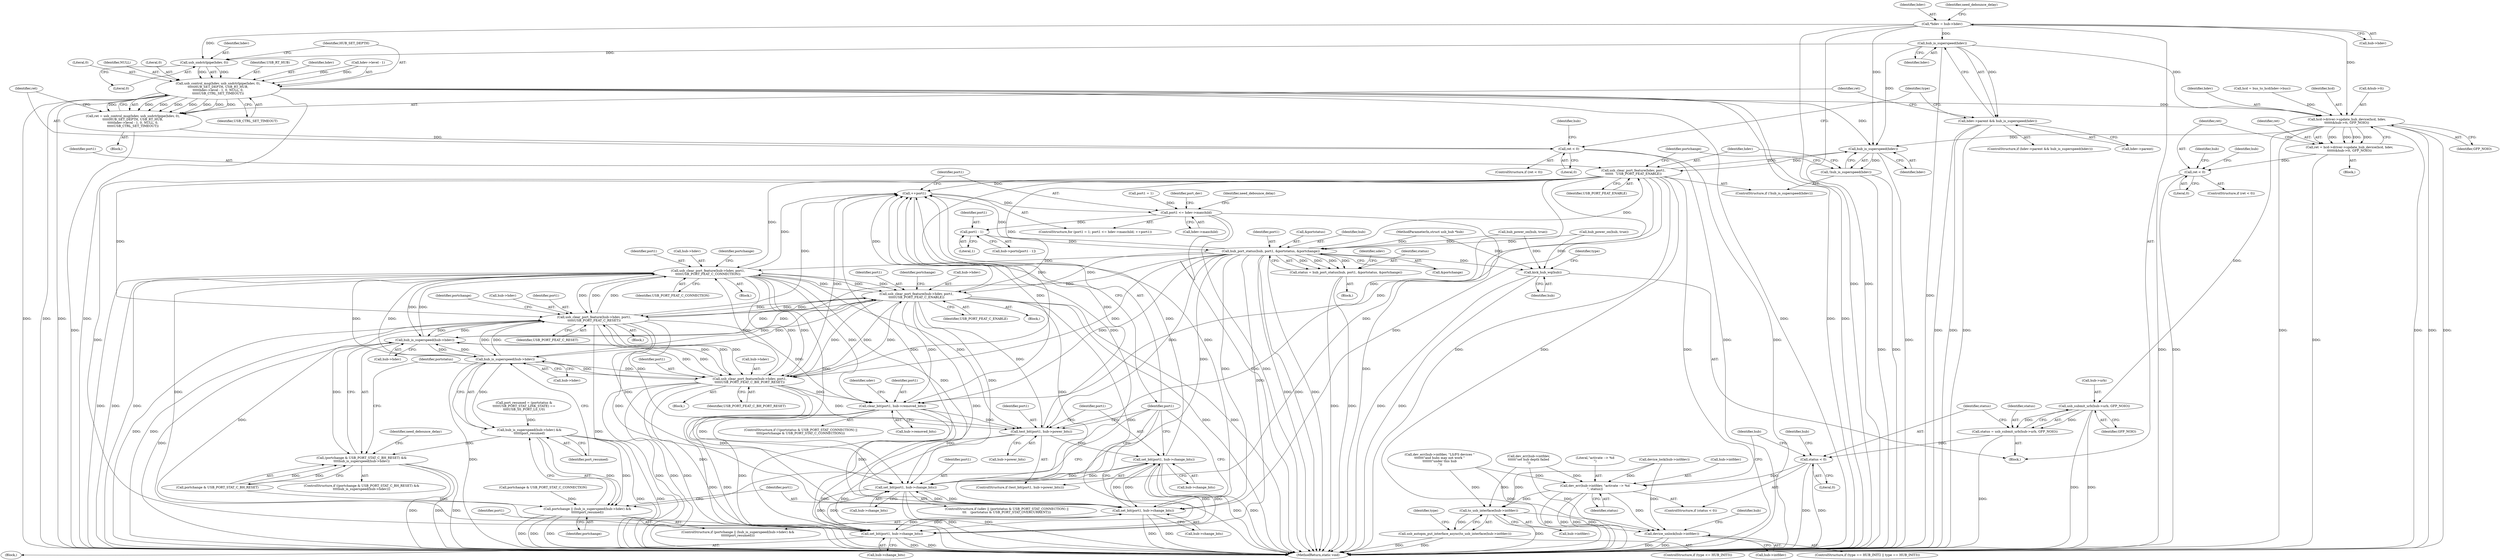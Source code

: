 digraph "0_linux_e50293ef9775c5f1cf3fcc093037dd6a8c5684ea@pointer" {
"1000126" [label="(Call,*hdev = hub->hdev)"];
"1000190" [label="(Call,hub_is_superspeed(hdev))"];
"1000186" [label="(Call,hdev->parent && hub_is_superspeed(hdev))"];
"1000197" [label="(Call,usb_sndctrlpipe(hdev, 0))"];
"1000195" [label="(Call,usb_control_msg(hdev, usb_sndctrlpipe(hdev, 0),\n\t\t\t\t\tHUB_SET_DEPTH, USB_RT_HUB,\n\t\t\t\t\thdev->level - 1, 0, NULL, 0,\n\t\t\t\t\tUSB_CTRL_SET_TIMEOUT))"];
"1000193" [label="(Call,ret = usb_control_msg(hdev, usb_sndctrlpipe(hdev, 0),\n\t\t\t\t\tHUB_SET_DEPTH, USB_RT_HUB,\n\t\t\t\t\thdev->level - 1, 0, NULL, 0,\n\t\t\t\t\tUSB_CTRL_SET_TIMEOUT))"];
"1000212" [label="(Call,ret < 0)"];
"1000273" [label="(Call,hcd->driver->update_hub_device(hcd, hdev,\n\t\t\t\t\t\t&hub->tt, GFP_NOIO))"];
"1000271" [label="(Call,ret = hcd->driver->update_hub_device(hcd, hdev,\n\t\t\t\t\t\t&hub->tt, GFP_NOIO))"];
"1000282" [label="(Call,ret < 0)"];
"1000391" [label="(Call,hub_is_superspeed(hdev))"];
"1000390" [label="(Call,!hub_is_superspeed(hdev))"];
"1000393" [label="(Call,usb_clear_port_feature(hdev, port1,\n\t\t\t\t\t\t   USB_PORT_FEAT_ENABLE))"];
"1000314" [label="(Call,++port1)"];
"1000309" [label="(Call,port1 <= hdev->maxchild)"];
"1000324" [label="(Call,port1 - 1)"];
"1000342" [label="(Call,hub_port_status(hub, port1, &portstatus, &portchange))"];
"1000340" [label="(Call,status = hub_port_status(hub, port1, &portstatus, &portchange))"];
"1000405" [label="(Call,usb_clear_port_feature(hub->hdev, port1,\n\t\t\t\t\tUSB_PORT_FEAT_C_CONNECTION))"];
"1000419" [label="(Call,usb_clear_port_feature(hub->hdev, port1,\n\t\t\t\t\tUSB_PORT_FEAT_C_ENABLE))"];
"1000433" [label="(Call,usb_clear_port_feature(hub->hdev, port1,\n\t\t\t\t\tUSB_PORT_FEAT_C_RESET))"];
"1000444" [label="(Call,hub_is_superspeed(hub->hdev))"];
"1000440" [label="(Call,(portchange & USB_PORT_STAT_C_BH_RESET) &&\n\t\t\t\thub_is_superspeed(hub->hdev))"];
"1000452" [label="(Call,usb_clear_port_feature(hub->hdev, port1,\n\t\t\t\t\tUSB_PORT_FEAT_C_BH_PORT_RESET))"];
"1000467" [label="(Call,clear_bit(port1, hub->removed_bits))"];
"1000492" [label="(Call,set_bit(port1, hub->change_bits))"];
"1000520" [label="(Call,set_bit(port1, hub->change_bits))"];
"1000542" [label="(Call,set_bit(port1, hub->change_bits))"];
"1000552" [label="(Call,set_bit(port1, hub->change_bits))"];
"1000537" [label="(Call,test_bit(port1, hub->power_bits))"];
"1000515" [label="(Call,hub_is_superspeed(hub->hdev))"];
"1000514" [label="(Call,hub_is_superspeed(hub->hdev) &&\n\t\t\t\t\t\tport_resumed)"];
"1000512" [label="(Call,portchange || (hub_is_superspeed(hub->hdev) &&\n\t\t\t\t\t\tport_resumed))"];
"1000627" [label="(Call,kick_hub_wq(hub))"];
"1000599" [label="(Call,usb_submit_urb(hub->urb, GFP_NOIO))"];
"1000597" [label="(Call,status = usb_submit_urb(hub->urb, GFP_NOIO))"];
"1000605" [label="(Call,status < 0)"];
"1000608" [label="(Call,dev_err(hub->intfdev, \"activate --> %d\n\", status))"];
"1000634" [label="(Call,to_usb_interface(hub->intfdev))"];
"1000633" [label="(Call,usb_autopm_put_interface_async(to_usb_interface(hub->intfdev)))"];
"1000646" [label="(Call,device_unlock(hub->intfdev))"];
"1000438" [label="(Identifier,USB_PORT_FEAT_C_RESET)"];
"1000468" [label="(Identifier,port1)"];
"1000634" [label="(Call,to_usb_interface(hub->intfdev))"];
"1000296" [label="(Call,hub_power_on(hub, true))"];
"1000415" [label="(Block,)"];
"1000553" [label="(Identifier,port1)"];
"1000439" [label="(ControlStructure,if ((portchange & USB_PORT_STAT_C_BH_RESET) &&\n\t\t\t\thub_is_superspeed(hub->hdev)))"];
"1000127" [label="(Identifier,hdev)"];
"1000475" [label="(Identifier,udev)"];
"1000548" [label="(Block,)"];
"1000646" [label="(Call,device_unlock(hub->intfdev))"];
"1000126" [label="(Call,*hdev = hub->hdev)"];
"1000192" [label="(Block,)"];
"1000627" [label="(Call,kick_hub_wq(hub))"];
"1000213" [label="(Identifier,ret)"];
"1000409" [label="(Identifier,port1)"];
"1000194" [label="(Identifier,ret)"];
"1000215" [label="(Call,dev_err(hub->intfdev,\n\t\t\t\t\t\t\"set hub depth failed\n\"))"];
"1000280" [label="(Identifier,GFP_NOIO)"];
"1000340" [label="(Call,status = hub_port_status(hub, port1, &portstatus, &portchange))"];
"1000464" [label="(Call,portchange & USB_PORT_STAT_C_CONNECTION)"];
"1000389" [label="(ControlStructure,if (!hub_is_superspeed(hdev)))"];
"1000309" [label="(Call,port1 <= hdev->maxchild)"];
"1000492" [label="(Call,set_bit(port1, hub->change_bits))"];
"1000392" [label="(Identifier,hdev)"];
"1000504" [label="(Call,port_resumed = (portstatus &\n\t\t\t\t\tUSB_PORT_STAT_LINK_STATE) ==\n\t\t\t\tUSB_SS_PORT_LS_U0)"];
"1000282" [label="(Call,ret < 0)"];
"1000599" [label="(Call,usb_submit_urb(hub->urb, GFP_NOIO))"];
"1000511" [label="(ControlStructure,if (portchange || (hub_is_superspeed(hub->hdev) &&\n\t\t\t\t\t\tport_resumed)))"];
"1000390" [label="(Call,!hub_is_superspeed(hdev))"];
"1000195" [label="(Call,usb_control_msg(hdev, usb_sndctrlpipe(hdev, 0),\n\t\t\t\t\tHUB_SET_DEPTH, USB_RT_HUB,\n\t\t\t\t\thdev->level - 1, 0, NULL, 0,\n\t\t\t\t\tUSB_CTRL_SET_TIMEOUT))"];
"1000429" [label="(Block,)"];
"1000458" [label="(ControlStructure,if (!(portstatus & USB_PORT_STAT_CONNECTION) ||\n\t\t\t\t(portchange & USB_PORT_STAT_C_CONNECTION)))"];
"1000604" [label="(ControlStructure,if (status < 0))"];
"1000271" [label="(Call,ret = hcd->driver->update_hub_device(hcd, hdev,\n\t\t\t\t\t\t&hub->tt, GFP_NOIO))"];
"1000122" [label="(MethodParameterIn,struct usb_hub *hub)"];
"1000462" [label="(Identifier,portstatus)"];
"1000276" [label="(Call,&hub->tt)"];
"1000598" [label="(Identifier,status)"];
"1000326" [label="(Literal,1)"];
"1000196" [label="(Identifier,hdev)"];
"1000284" [label="(Literal,0)"];
"1000493" [label="(Identifier,port1)"];
"1000631" [label="(Identifier,type)"];
"1000344" [label="(Identifier,port1)"];
"1000342" [label="(Call,hub_port_status(hub, port1, &portstatus, &portchange))"];
"1000396" [label="(Identifier,USB_PORT_FEAT_ENABLE)"];
"1000291" [label="(Call,dev_err(hub->intfdev, \"LS/FS devices \"\n\t\t\t\t\t\t\t\"and hubs may not work \"\n\t\t\t\t\t\t\t\"under this hub\n.\"))"];
"1000635" [label="(Call,hub->intfdev)"];
"1000424" [label="(Identifier,USB_PORT_FEAT_C_ENABLE)"];
"1000207" [label="(Literal,0)"];
"1000440" [label="(Call,(portchange & USB_PORT_STAT_C_BH_RESET) &&\n\t\t\t\thub_is_superspeed(hub->hdev))"];
"1000539" [label="(Call,hub->power_bits)"];
"1000612" [label="(Literal,\"activate --> %d\n\")"];
"1000149" [label="(Call,device_lock(hub->intfdev))"];
"1000519" [label="(Identifier,port_resumed)"];
"1000395" [label="(Identifier,port1)"];
"1000305" [label="(ControlStructure,for (port1 = 1; port1 <= hdev->maxchild; ++port1))"];
"1000482" [label="(ControlStructure,if (udev || (portstatus & USB_PORT_STAT_CONNECTION) ||\n\t\t\t    (portstatus & USB_PORT_STAT_OVERCURRENT)))"];
"1000543" [label="(Identifier,port1)"];
"1000522" [label="(Call,hub->change_bits)"];
"1000199" [label="(Literal,0)"];
"1000273" [label="(Call,hcd->driver->update_hub_device(hcd, hdev,\n\t\t\t\t\t\t&hub->tt, GFP_NOIO))"];
"1000629" [label="(ControlStructure,if (type <= HUB_INIT3))"];
"1000124" [label="(Block,)"];
"1000469" [label="(Call,hub->removed_bits)"];
"1000537" [label="(Call,test_bit(port1, hub->power_bits))"];
"1000310" [label="(Identifier,port1)"];
"1000434" [label="(Call,hub->hdev)"];
"1000608" [label="(Call,dev_err(hub->intfdev, \"activate --> %d\n\", status))"];
"1000217" [label="(Identifier,hub)"];
"1000433" [label="(Call,usb_clear_port_feature(hub->hdev, port1,\n\t\t\t\t\tUSB_PORT_FEAT_C_RESET))"];
"1000453" [label="(Call,hub->hdev)"];
"1000320" [label="(Call,hub->ports[port1 - 1])"];
"1000542" [label="(Call,set_bit(port1, hub->change_bits))"];
"1000653" [label="(Identifier,hub)"];
"1000391" [label="(Call,hub_is_superspeed(hdev))"];
"1000341" [label="(Identifier,status)"];
"1000521" [label="(Identifier,port1)"];
"1000423" [label="(Identifier,port1)"];
"1000270" [label="(Block,)"];
"1000628" [label="(Identifier,hub)"];
"1000351" [label="(Identifier,udev)"];
"1000191" [label="(Identifier,hdev)"];
"1000641" [label="(Identifier,type)"];
"1000210" [label="(Identifier,USB_CTRL_SET_TIMEOUT)"];
"1000450" [label="(Identifier,need_debounce_delay)"];
"1000399" [label="(Identifier,portchange)"];
"1000202" [label="(Call,hdev->level - 1)"];
"1000316" [label="(Block,)"];
"1000137" [label="(Identifier,need_debounce_delay)"];
"1000427" [label="(Identifier,portchange)"];
"1000520" [label="(Call,set_bit(port1, hub->change_bits))"];
"1000297" [label="(Identifier,hub)"];
"1000347" [label="(Call,&portchange)"];
"1000410" [label="(Identifier,USB_PORT_FEAT_C_CONNECTION)"];
"1000222" [label="(Identifier,type)"];
"1000198" [label="(Identifier,hdev)"];
"1000301" [label="(Call,hub_power_on(hub, true))"];
"1000401" [label="(Block,)"];
"1000558" [label="(Identifier,need_debounce_delay)"];
"1000315" [label="(Identifier,port1)"];
"1000610" [label="(Identifier,hub)"];
"1000656" [label="(MethodReturn,static void)"];
"1000208" [label="(Identifier,NULL)"];
"1000456" [label="(Identifier,port1)"];
"1000437" [label="(Identifier,port1)"];
"1000345" [label="(Call,&portstatus)"];
"1000597" [label="(Call,status = usb_submit_urb(hub->urb, GFP_NOIO))"];
"1000394" [label="(Identifier,hdev)"];
"1000211" [label="(ControlStructure,if (ret < 0))"];
"1000306" [label="(Call,port1 = 1)"];
"1000209" [label="(Literal,0)"];
"1000514" [label="(Call,hub_is_superspeed(hub->hdev) &&\n\t\t\t\t\t\tport_resumed)"];
"1000606" [label="(Identifier,status)"];
"1000617" [label="(Identifier,hub)"];
"1000419" [label="(Call,usb_clear_port_feature(hub->hdev, port1,\n\t\t\t\t\tUSB_PORT_FEAT_C_ENABLE))"];
"1000494" [label="(Call,hub->change_bits)"];
"1000343" [label="(Identifier,hub)"];
"1000544" [label="(Call,hub->change_bits)"];
"1000275" [label="(Identifier,hdev)"];
"1000552" [label="(Call,set_bit(port1, hub->change_bits))"];
"1000193" [label="(Call,ret = usb_control_msg(hdev, usb_sndctrlpipe(hdev, 0),\n\t\t\t\t\tHUB_SET_DEPTH, USB_RT_HUB,\n\t\t\t\t\thdev->level - 1, 0, NULL, 0,\n\t\t\t\t\tUSB_CTRL_SET_TIMEOUT))"];
"1000186" [label="(Call,hdev->parent && hub_is_superspeed(hdev))"];
"1000405" [label="(Call,usb_clear_port_feature(hub->hdev, port1,\n\t\t\t\t\tUSB_PORT_FEAT_C_CONNECTION))"];
"1000538" [label="(Identifier,port1)"];
"1000197" [label="(Call,usb_sndctrlpipe(hdev, 0))"];
"1000638" [label="(ControlStructure,if (type == HUB_INIT2 || type == HUB_INIT3))"];
"1000283" [label="(Identifier,ret)"];
"1000515" [label="(Call,hub_is_superspeed(hub->hdev))"];
"1000190" [label="(Call,hub_is_superspeed(hdev))"];
"1000457" [label="(Identifier,USB_PORT_FEAT_C_BH_PORT_RESET)"];
"1000258" [label="(Call,hcd = bus_to_hcd(hdev->bus))"];
"1000513" [label="(Identifier,portchange)"];
"1000609" [label="(Call,hub->intfdev)"];
"1000536" [label="(ControlStructure,if (test_bit(port1, hub->power_bits)))"];
"1000600" [label="(Call,hub->urb)"];
"1000444" [label="(Call,hub_is_superspeed(hub->hdev))"];
"1000512" [label="(Call,portchange || (hub_is_superspeed(hub->hdev) &&\n\t\t\t\t\t\tport_resumed))"];
"1000319" [label="(Identifier,port_dev)"];
"1000314" [label="(Call,++port1)"];
"1000554" [label="(Call,hub->change_bits)"];
"1000324" [label="(Call,port1 - 1)"];
"1000448" [label="(Block,)"];
"1000613" [label="(Identifier,status)"];
"1000647" [label="(Call,hub->intfdev)"];
"1000605" [label="(Call,status < 0)"];
"1000325" [label="(Identifier,port1)"];
"1000185" [label="(ControlStructure,if (hdev->parent && hub_is_superspeed(hdev)))"];
"1000441" [label="(Call,portchange & USB_PORT_STAT_C_BH_RESET)"];
"1000467" [label="(Call,clear_bit(port1, hub->removed_bits))"];
"1000633" [label="(Call,usb_autopm_put_interface_async(to_usb_interface(hub->intfdev)))"];
"1000201" [label="(Identifier,USB_RT_HUB)"];
"1000406" [label="(Call,hub->hdev)"];
"1000200" [label="(Identifier,HUB_SET_DEPTH)"];
"1000274" [label="(Identifier,hcd)"];
"1000607" [label="(Literal,0)"];
"1000288" [label="(Identifier,hub)"];
"1000212" [label="(Call,ret < 0)"];
"1000128" [label="(Call,hub->hdev)"];
"1000413" [label="(Identifier,portchange)"];
"1000516" [label="(Call,hub->hdev)"];
"1000272" [label="(Identifier,ret)"];
"1000445" [label="(Call,hub->hdev)"];
"1000442" [label="(Identifier,portchange)"];
"1000393" [label="(Call,usb_clear_port_feature(hdev, port1,\n\t\t\t\t\t\t   USB_PORT_FEAT_ENABLE))"];
"1000452" [label="(Call,usb_clear_port_feature(hub->hdev, port1,\n\t\t\t\t\tUSB_PORT_FEAT_C_BH_PORT_RESET))"];
"1000214" [label="(Literal,0)"];
"1000420" [label="(Call,hub->hdev)"];
"1000187" [label="(Call,hdev->parent)"];
"1000311" [label="(Call,hdev->maxchild)"];
"1000603" [label="(Identifier,GFP_NOIO)"];
"1000281" [label="(ControlStructure,if (ret < 0))"];
"1000126" -> "1000124"  [label="AST: "];
"1000126" -> "1000128"  [label="CFG: "];
"1000127" -> "1000126"  [label="AST: "];
"1000128" -> "1000126"  [label="AST: "];
"1000137" -> "1000126"  [label="CFG: "];
"1000126" -> "1000656"  [label="DDG: "];
"1000126" -> "1000656"  [label="DDG: "];
"1000126" -> "1000190"  [label="DDG: "];
"1000126" -> "1000197"  [label="DDG: "];
"1000126" -> "1000273"  [label="DDG: "];
"1000126" -> "1000391"  [label="DDG: "];
"1000190" -> "1000186"  [label="AST: "];
"1000190" -> "1000191"  [label="CFG: "];
"1000191" -> "1000190"  [label="AST: "];
"1000186" -> "1000190"  [label="CFG: "];
"1000190" -> "1000656"  [label="DDG: "];
"1000190" -> "1000186"  [label="DDG: "];
"1000190" -> "1000197"  [label="DDG: "];
"1000190" -> "1000273"  [label="DDG: "];
"1000190" -> "1000391"  [label="DDG: "];
"1000186" -> "1000185"  [label="AST: "];
"1000186" -> "1000187"  [label="CFG: "];
"1000187" -> "1000186"  [label="AST: "];
"1000194" -> "1000186"  [label="CFG: "];
"1000222" -> "1000186"  [label="CFG: "];
"1000186" -> "1000656"  [label="DDG: "];
"1000186" -> "1000656"  [label="DDG: "];
"1000186" -> "1000656"  [label="DDG: "];
"1000197" -> "1000195"  [label="AST: "];
"1000197" -> "1000199"  [label="CFG: "];
"1000198" -> "1000197"  [label="AST: "];
"1000199" -> "1000197"  [label="AST: "];
"1000200" -> "1000197"  [label="CFG: "];
"1000197" -> "1000195"  [label="DDG: "];
"1000197" -> "1000195"  [label="DDG: "];
"1000195" -> "1000193"  [label="AST: "];
"1000195" -> "1000210"  [label="CFG: "];
"1000196" -> "1000195"  [label="AST: "];
"1000200" -> "1000195"  [label="AST: "];
"1000201" -> "1000195"  [label="AST: "];
"1000202" -> "1000195"  [label="AST: "];
"1000207" -> "1000195"  [label="AST: "];
"1000208" -> "1000195"  [label="AST: "];
"1000209" -> "1000195"  [label="AST: "];
"1000210" -> "1000195"  [label="AST: "];
"1000193" -> "1000195"  [label="CFG: "];
"1000195" -> "1000656"  [label="DDG: "];
"1000195" -> "1000656"  [label="DDG: "];
"1000195" -> "1000656"  [label="DDG: "];
"1000195" -> "1000656"  [label="DDG: "];
"1000195" -> "1000656"  [label="DDG: "];
"1000195" -> "1000656"  [label="DDG: "];
"1000195" -> "1000656"  [label="DDG: "];
"1000195" -> "1000193"  [label="DDG: "];
"1000195" -> "1000193"  [label="DDG: "];
"1000195" -> "1000193"  [label="DDG: "];
"1000195" -> "1000193"  [label="DDG: "];
"1000195" -> "1000193"  [label="DDG: "];
"1000195" -> "1000193"  [label="DDG: "];
"1000195" -> "1000193"  [label="DDG: "];
"1000195" -> "1000193"  [label="DDG: "];
"1000202" -> "1000195"  [label="DDG: "];
"1000202" -> "1000195"  [label="DDG: "];
"1000195" -> "1000273"  [label="DDG: "];
"1000195" -> "1000391"  [label="DDG: "];
"1000193" -> "1000192"  [label="AST: "];
"1000194" -> "1000193"  [label="AST: "];
"1000213" -> "1000193"  [label="CFG: "];
"1000193" -> "1000656"  [label="DDG: "];
"1000193" -> "1000212"  [label="DDG: "];
"1000212" -> "1000211"  [label="AST: "];
"1000212" -> "1000214"  [label="CFG: "];
"1000213" -> "1000212"  [label="AST: "];
"1000214" -> "1000212"  [label="AST: "];
"1000217" -> "1000212"  [label="CFG: "];
"1000222" -> "1000212"  [label="CFG: "];
"1000212" -> "1000656"  [label="DDG: "];
"1000212" -> "1000656"  [label="DDG: "];
"1000273" -> "1000271"  [label="AST: "];
"1000273" -> "1000280"  [label="CFG: "];
"1000274" -> "1000273"  [label="AST: "];
"1000275" -> "1000273"  [label="AST: "];
"1000276" -> "1000273"  [label="AST: "];
"1000280" -> "1000273"  [label="AST: "];
"1000271" -> "1000273"  [label="CFG: "];
"1000273" -> "1000656"  [label="DDG: "];
"1000273" -> "1000656"  [label="DDG: "];
"1000273" -> "1000656"  [label="DDG: "];
"1000273" -> "1000656"  [label="DDG: "];
"1000273" -> "1000271"  [label="DDG: "];
"1000273" -> "1000271"  [label="DDG: "];
"1000273" -> "1000271"  [label="DDG: "];
"1000273" -> "1000271"  [label="DDG: "];
"1000258" -> "1000273"  [label="DDG: "];
"1000273" -> "1000391"  [label="DDG: "];
"1000273" -> "1000599"  [label="DDG: "];
"1000271" -> "1000270"  [label="AST: "];
"1000272" -> "1000271"  [label="AST: "];
"1000283" -> "1000271"  [label="CFG: "];
"1000271" -> "1000656"  [label="DDG: "];
"1000271" -> "1000282"  [label="DDG: "];
"1000282" -> "1000281"  [label="AST: "];
"1000282" -> "1000284"  [label="CFG: "];
"1000283" -> "1000282"  [label="AST: "];
"1000284" -> "1000282"  [label="AST: "];
"1000288" -> "1000282"  [label="CFG: "];
"1000297" -> "1000282"  [label="CFG: "];
"1000282" -> "1000656"  [label="DDG: "];
"1000282" -> "1000656"  [label="DDG: "];
"1000391" -> "1000390"  [label="AST: "];
"1000391" -> "1000392"  [label="CFG: "];
"1000392" -> "1000391"  [label="AST: "];
"1000390" -> "1000391"  [label="CFG: "];
"1000391" -> "1000656"  [label="DDG: "];
"1000391" -> "1000390"  [label="DDG: "];
"1000393" -> "1000391"  [label="DDG: "];
"1000391" -> "1000393"  [label="DDG: "];
"1000390" -> "1000389"  [label="AST: "];
"1000394" -> "1000390"  [label="CFG: "];
"1000399" -> "1000390"  [label="CFG: "];
"1000390" -> "1000656"  [label="DDG: "];
"1000390" -> "1000656"  [label="DDG: "];
"1000393" -> "1000389"  [label="AST: "];
"1000393" -> "1000396"  [label="CFG: "];
"1000394" -> "1000393"  [label="AST: "];
"1000395" -> "1000393"  [label="AST: "];
"1000396" -> "1000393"  [label="AST: "];
"1000399" -> "1000393"  [label="CFG: "];
"1000393" -> "1000656"  [label="DDG: "];
"1000393" -> "1000656"  [label="DDG: "];
"1000393" -> "1000656"  [label="DDG: "];
"1000393" -> "1000314"  [label="DDG: "];
"1000342" -> "1000393"  [label="DDG: "];
"1000393" -> "1000405"  [label="DDG: "];
"1000393" -> "1000419"  [label="DDG: "];
"1000393" -> "1000433"  [label="DDG: "];
"1000393" -> "1000452"  [label="DDG: "];
"1000393" -> "1000467"  [label="DDG: "];
"1000393" -> "1000492"  [label="DDG: "];
"1000393" -> "1000520"  [label="DDG: "];
"1000393" -> "1000537"  [label="DDG: "];
"1000393" -> "1000552"  [label="DDG: "];
"1000314" -> "1000305"  [label="AST: "];
"1000314" -> "1000315"  [label="CFG: "];
"1000315" -> "1000314"  [label="AST: "];
"1000310" -> "1000314"  [label="CFG: "];
"1000314" -> "1000309"  [label="DDG: "];
"1000552" -> "1000314"  [label="DDG: "];
"1000342" -> "1000314"  [label="DDG: "];
"1000433" -> "1000314"  [label="DDG: "];
"1000405" -> "1000314"  [label="DDG: "];
"1000467" -> "1000314"  [label="DDG: "];
"1000492" -> "1000314"  [label="DDG: "];
"1000419" -> "1000314"  [label="DDG: "];
"1000542" -> "1000314"  [label="DDG: "];
"1000520" -> "1000314"  [label="DDG: "];
"1000537" -> "1000314"  [label="DDG: "];
"1000452" -> "1000314"  [label="DDG: "];
"1000309" -> "1000305"  [label="AST: "];
"1000309" -> "1000311"  [label="CFG: "];
"1000310" -> "1000309"  [label="AST: "];
"1000311" -> "1000309"  [label="AST: "];
"1000319" -> "1000309"  [label="CFG: "];
"1000558" -> "1000309"  [label="CFG: "];
"1000309" -> "1000656"  [label="DDG: "];
"1000309" -> "1000656"  [label="DDG: "];
"1000309" -> "1000656"  [label="DDG: "];
"1000306" -> "1000309"  [label="DDG: "];
"1000309" -> "1000324"  [label="DDG: "];
"1000324" -> "1000320"  [label="AST: "];
"1000324" -> "1000326"  [label="CFG: "];
"1000325" -> "1000324"  [label="AST: "];
"1000326" -> "1000324"  [label="AST: "];
"1000320" -> "1000324"  [label="CFG: "];
"1000324" -> "1000342"  [label="DDG: "];
"1000342" -> "1000340"  [label="AST: "];
"1000342" -> "1000347"  [label="CFG: "];
"1000343" -> "1000342"  [label="AST: "];
"1000344" -> "1000342"  [label="AST: "];
"1000345" -> "1000342"  [label="AST: "];
"1000347" -> "1000342"  [label="AST: "];
"1000340" -> "1000342"  [label="CFG: "];
"1000342" -> "1000656"  [label="DDG: "];
"1000342" -> "1000656"  [label="DDG: "];
"1000342" -> "1000656"  [label="DDG: "];
"1000342" -> "1000340"  [label="DDG: "];
"1000342" -> "1000340"  [label="DDG: "];
"1000342" -> "1000340"  [label="DDG: "];
"1000342" -> "1000340"  [label="DDG: "];
"1000301" -> "1000342"  [label="DDG: "];
"1000296" -> "1000342"  [label="DDG: "];
"1000122" -> "1000342"  [label="DDG: "];
"1000342" -> "1000405"  [label="DDG: "];
"1000342" -> "1000419"  [label="DDG: "];
"1000342" -> "1000433"  [label="DDG: "];
"1000342" -> "1000452"  [label="DDG: "];
"1000342" -> "1000467"  [label="DDG: "];
"1000342" -> "1000492"  [label="DDG: "];
"1000342" -> "1000520"  [label="DDG: "];
"1000342" -> "1000537"  [label="DDG: "];
"1000342" -> "1000552"  [label="DDG: "];
"1000342" -> "1000627"  [label="DDG: "];
"1000340" -> "1000316"  [label="AST: "];
"1000341" -> "1000340"  [label="AST: "];
"1000351" -> "1000340"  [label="CFG: "];
"1000340" -> "1000656"  [label="DDG: "];
"1000340" -> "1000656"  [label="DDG: "];
"1000405" -> "1000401"  [label="AST: "];
"1000405" -> "1000410"  [label="CFG: "];
"1000406" -> "1000405"  [label="AST: "];
"1000409" -> "1000405"  [label="AST: "];
"1000410" -> "1000405"  [label="AST: "];
"1000413" -> "1000405"  [label="CFG: "];
"1000405" -> "1000656"  [label="DDG: "];
"1000405" -> "1000656"  [label="DDG: "];
"1000405" -> "1000656"  [label="DDG: "];
"1000433" -> "1000405"  [label="DDG: "];
"1000419" -> "1000405"  [label="DDG: "];
"1000515" -> "1000405"  [label="DDG: "];
"1000444" -> "1000405"  [label="DDG: "];
"1000452" -> "1000405"  [label="DDG: "];
"1000405" -> "1000419"  [label="DDG: "];
"1000405" -> "1000419"  [label="DDG: "];
"1000405" -> "1000433"  [label="DDG: "];
"1000405" -> "1000433"  [label="DDG: "];
"1000405" -> "1000444"  [label="DDG: "];
"1000405" -> "1000452"  [label="DDG: "];
"1000405" -> "1000452"  [label="DDG: "];
"1000405" -> "1000467"  [label="DDG: "];
"1000405" -> "1000492"  [label="DDG: "];
"1000405" -> "1000515"  [label="DDG: "];
"1000405" -> "1000520"  [label="DDG: "];
"1000405" -> "1000537"  [label="DDG: "];
"1000405" -> "1000552"  [label="DDG: "];
"1000419" -> "1000415"  [label="AST: "];
"1000419" -> "1000424"  [label="CFG: "];
"1000420" -> "1000419"  [label="AST: "];
"1000423" -> "1000419"  [label="AST: "];
"1000424" -> "1000419"  [label="AST: "];
"1000427" -> "1000419"  [label="CFG: "];
"1000419" -> "1000656"  [label="DDG: "];
"1000419" -> "1000656"  [label="DDG: "];
"1000419" -> "1000656"  [label="DDG: "];
"1000433" -> "1000419"  [label="DDG: "];
"1000515" -> "1000419"  [label="DDG: "];
"1000444" -> "1000419"  [label="DDG: "];
"1000452" -> "1000419"  [label="DDG: "];
"1000419" -> "1000433"  [label="DDG: "];
"1000419" -> "1000433"  [label="DDG: "];
"1000419" -> "1000444"  [label="DDG: "];
"1000419" -> "1000452"  [label="DDG: "];
"1000419" -> "1000452"  [label="DDG: "];
"1000419" -> "1000467"  [label="DDG: "];
"1000419" -> "1000492"  [label="DDG: "];
"1000419" -> "1000515"  [label="DDG: "];
"1000419" -> "1000520"  [label="DDG: "];
"1000419" -> "1000537"  [label="DDG: "];
"1000419" -> "1000552"  [label="DDG: "];
"1000433" -> "1000429"  [label="AST: "];
"1000433" -> "1000438"  [label="CFG: "];
"1000434" -> "1000433"  [label="AST: "];
"1000437" -> "1000433"  [label="AST: "];
"1000438" -> "1000433"  [label="AST: "];
"1000442" -> "1000433"  [label="CFG: "];
"1000433" -> "1000656"  [label="DDG: "];
"1000433" -> "1000656"  [label="DDG: "];
"1000433" -> "1000656"  [label="DDG: "];
"1000515" -> "1000433"  [label="DDG: "];
"1000444" -> "1000433"  [label="DDG: "];
"1000452" -> "1000433"  [label="DDG: "];
"1000433" -> "1000444"  [label="DDG: "];
"1000433" -> "1000452"  [label="DDG: "];
"1000433" -> "1000452"  [label="DDG: "];
"1000433" -> "1000467"  [label="DDG: "];
"1000433" -> "1000492"  [label="DDG: "];
"1000433" -> "1000515"  [label="DDG: "];
"1000433" -> "1000520"  [label="DDG: "];
"1000433" -> "1000537"  [label="DDG: "];
"1000433" -> "1000552"  [label="DDG: "];
"1000444" -> "1000440"  [label="AST: "];
"1000444" -> "1000445"  [label="CFG: "];
"1000445" -> "1000444"  [label="AST: "];
"1000440" -> "1000444"  [label="CFG: "];
"1000444" -> "1000656"  [label="DDG: "];
"1000444" -> "1000440"  [label="DDG: "];
"1000515" -> "1000444"  [label="DDG: "];
"1000452" -> "1000444"  [label="DDG: "];
"1000444" -> "1000452"  [label="DDG: "];
"1000444" -> "1000515"  [label="DDG: "];
"1000440" -> "1000439"  [label="AST: "];
"1000440" -> "1000441"  [label="CFG: "];
"1000441" -> "1000440"  [label="AST: "];
"1000450" -> "1000440"  [label="CFG: "];
"1000462" -> "1000440"  [label="CFG: "];
"1000440" -> "1000656"  [label="DDG: "];
"1000440" -> "1000656"  [label="DDG: "];
"1000440" -> "1000656"  [label="DDG: "];
"1000441" -> "1000440"  [label="DDG: "];
"1000441" -> "1000440"  [label="DDG: "];
"1000514" -> "1000440"  [label="DDG: "];
"1000452" -> "1000448"  [label="AST: "];
"1000452" -> "1000457"  [label="CFG: "];
"1000453" -> "1000452"  [label="AST: "];
"1000456" -> "1000452"  [label="AST: "];
"1000457" -> "1000452"  [label="AST: "];
"1000462" -> "1000452"  [label="CFG: "];
"1000452" -> "1000656"  [label="DDG: "];
"1000452" -> "1000656"  [label="DDG: "];
"1000452" -> "1000656"  [label="DDG: "];
"1000515" -> "1000452"  [label="DDG: "];
"1000452" -> "1000467"  [label="DDG: "];
"1000452" -> "1000492"  [label="DDG: "];
"1000452" -> "1000515"  [label="DDG: "];
"1000452" -> "1000520"  [label="DDG: "];
"1000452" -> "1000537"  [label="DDG: "];
"1000452" -> "1000552"  [label="DDG: "];
"1000467" -> "1000458"  [label="AST: "];
"1000467" -> "1000469"  [label="CFG: "];
"1000468" -> "1000467"  [label="AST: "];
"1000469" -> "1000467"  [label="AST: "];
"1000475" -> "1000467"  [label="CFG: "];
"1000467" -> "1000656"  [label="DDG: "];
"1000467" -> "1000656"  [label="DDG: "];
"1000467" -> "1000492"  [label="DDG: "];
"1000467" -> "1000520"  [label="DDG: "];
"1000467" -> "1000537"  [label="DDG: "];
"1000467" -> "1000552"  [label="DDG: "];
"1000492" -> "1000482"  [label="AST: "];
"1000492" -> "1000494"  [label="CFG: "];
"1000493" -> "1000492"  [label="AST: "];
"1000494" -> "1000492"  [label="AST: "];
"1000315" -> "1000492"  [label="CFG: "];
"1000492" -> "1000656"  [label="DDG: "];
"1000492" -> "1000656"  [label="DDG: "];
"1000542" -> "1000492"  [label="DDG: "];
"1000520" -> "1000492"  [label="DDG: "];
"1000552" -> "1000492"  [label="DDG: "];
"1000492" -> "1000520"  [label="DDG: "];
"1000492" -> "1000542"  [label="DDG: "];
"1000492" -> "1000552"  [label="DDG: "];
"1000520" -> "1000511"  [label="AST: "];
"1000520" -> "1000522"  [label="CFG: "];
"1000521" -> "1000520"  [label="AST: "];
"1000522" -> "1000520"  [label="AST: "];
"1000315" -> "1000520"  [label="CFG: "];
"1000520" -> "1000656"  [label="DDG: "];
"1000520" -> "1000656"  [label="DDG: "];
"1000542" -> "1000520"  [label="DDG: "];
"1000552" -> "1000520"  [label="DDG: "];
"1000520" -> "1000542"  [label="DDG: "];
"1000520" -> "1000552"  [label="DDG: "];
"1000542" -> "1000536"  [label="AST: "];
"1000542" -> "1000544"  [label="CFG: "];
"1000543" -> "1000542"  [label="AST: "];
"1000544" -> "1000542"  [label="AST: "];
"1000315" -> "1000542"  [label="CFG: "];
"1000542" -> "1000656"  [label="DDG: "];
"1000542" -> "1000656"  [label="DDG: "];
"1000537" -> "1000542"  [label="DDG: "];
"1000552" -> "1000542"  [label="DDG: "];
"1000542" -> "1000552"  [label="DDG: "];
"1000552" -> "1000548"  [label="AST: "];
"1000552" -> "1000554"  [label="CFG: "];
"1000553" -> "1000552"  [label="AST: "];
"1000554" -> "1000552"  [label="AST: "];
"1000315" -> "1000552"  [label="CFG: "];
"1000552" -> "1000656"  [label="DDG: "];
"1000552" -> "1000656"  [label="DDG: "];
"1000537" -> "1000536"  [label="AST: "];
"1000537" -> "1000539"  [label="CFG: "];
"1000538" -> "1000537"  [label="AST: "];
"1000539" -> "1000537"  [label="AST: "];
"1000543" -> "1000537"  [label="CFG: "];
"1000315" -> "1000537"  [label="CFG: "];
"1000537" -> "1000656"  [label="DDG: "];
"1000537" -> "1000656"  [label="DDG: "];
"1000515" -> "1000514"  [label="AST: "];
"1000515" -> "1000516"  [label="CFG: "];
"1000516" -> "1000515"  [label="AST: "];
"1000519" -> "1000515"  [label="CFG: "];
"1000514" -> "1000515"  [label="CFG: "];
"1000515" -> "1000656"  [label="DDG: "];
"1000515" -> "1000514"  [label="DDG: "];
"1000514" -> "1000512"  [label="AST: "];
"1000514" -> "1000519"  [label="CFG: "];
"1000519" -> "1000514"  [label="AST: "];
"1000512" -> "1000514"  [label="CFG: "];
"1000514" -> "1000656"  [label="DDG: "];
"1000514" -> "1000656"  [label="DDG: "];
"1000514" -> "1000512"  [label="DDG: "];
"1000514" -> "1000512"  [label="DDG: "];
"1000504" -> "1000514"  [label="DDG: "];
"1000512" -> "1000511"  [label="AST: "];
"1000512" -> "1000513"  [label="CFG: "];
"1000513" -> "1000512"  [label="AST: "];
"1000521" -> "1000512"  [label="CFG: "];
"1000315" -> "1000512"  [label="CFG: "];
"1000512" -> "1000656"  [label="DDG: "];
"1000512" -> "1000656"  [label="DDG: "];
"1000512" -> "1000656"  [label="DDG: "];
"1000441" -> "1000512"  [label="DDG: "];
"1000464" -> "1000512"  [label="DDG: "];
"1000627" -> "1000124"  [label="AST: "];
"1000627" -> "1000628"  [label="CFG: "];
"1000628" -> "1000627"  [label="AST: "];
"1000631" -> "1000627"  [label="CFG: "];
"1000627" -> "1000656"  [label="DDG: "];
"1000627" -> "1000656"  [label="DDG: "];
"1000301" -> "1000627"  [label="DDG: "];
"1000296" -> "1000627"  [label="DDG: "];
"1000122" -> "1000627"  [label="DDG: "];
"1000599" -> "1000597"  [label="AST: "];
"1000599" -> "1000603"  [label="CFG: "];
"1000600" -> "1000599"  [label="AST: "];
"1000603" -> "1000599"  [label="AST: "];
"1000597" -> "1000599"  [label="CFG: "];
"1000599" -> "1000656"  [label="DDG: "];
"1000599" -> "1000656"  [label="DDG: "];
"1000599" -> "1000597"  [label="DDG: "];
"1000599" -> "1000597"  [label="DDG: "];
"1000597" -> "1000124"  [label="AST: "];
"1000598" -> "1000597"  [label="AST: "];
"1000606" -> "1000597"  [label="CFG: "];
"1000597" -> "1000656"  [label="DDG: "];
"1000597" -> "1000605"  [label="DDG: "];
"1000605" -> "1000604"  [label="AST: "];
"1000605" -> "1000607"  [label="CFG: "];
"1000606" -> "1000605"  [label="AST: "];
"1000607" -> "1000605"  [label="AST: "];
"1000610" -> "1000605"  [label="CFG: "];
"1000617" -> "1000605"  [label="CFG: "];
"1000605" -> "1000656"  [label="DDG: "];
"1000605" -> "1000656"  [label="DDG: "];
"1000605" -> "1000608"  [label="DDG: "];
"1000608" -> "1000604"  [label="AST: "];
"1000608" -> "1000613"  [label="CFG: "];
"1000609" -> "1000608"  [label="AST: "];
"1000612" -> "1000608"  [label="AST: "];
"1000613" -> "1000608"  [label="AST: "];
"1000617" -> "1000608"  [label="CFG: "];
"1000608" -> "1000656"  [label="DDG: "];
"1000608" -> "1000656"  [label="DDG: "];
"1000608" -> "1000656"  [label="DDG: "];
"1000291" -> "1000608"  [label="DDG: "];
"1000215" -> "1000608"  [label="DDG: "];
"1000149" -> "1000608"  [label="DDG: "];
"1000608" -> "1000634"  [label="DDG: "];
"1000608" -> "1000646"  [label="DDG: "];
"1000634" -> "1000633"  [label="AST: "];
"1000634" -> "1000635"  [label="CFG: "];
"1000635" -> "1000634"  [label="AST: "];
"1000633" -> "1000634"  [label="CFG: "];
"1000634" -> "1000656"  [label="DDG: "];
"1000634" -> "1000633"  [label="DDG: "];
"1000291" -> "1000634"  [label="DDG: "];
"1000215" -> "1000634"  [label="DDG: "];
"1000149" -> "1000634"  [label="DDG: "];
"1000634" -> "1000646"  [label="DDG: "];
"1000633" -> "1000629"  [label="AST: "];
"1000641" -> "1000633"  [label="CFG: "];
"1000633" -> "1000656"  [label="DDG: "];
"1000633" -> "1000656"  [label="DDG: "];
"1000646" -> "1000638"  [label="AST: "];
"1000646" -> "1000647"  [label="CFG: "];
"1000647" -> "1000646"  [label="AST: "];
"1000653" -> "1000646"  [label="CFG: "];
"1000646" -> "1000656"  [label="DDG: "];
"1000646" -> "1000656"  [label="DDG: "];
"1000291" -> "1000646"  [label="DDG: "];
"1000215" -> "1000646"  [label="DDG: "];
"1000149" -> "1000646"  [label="DDG: "];
}

